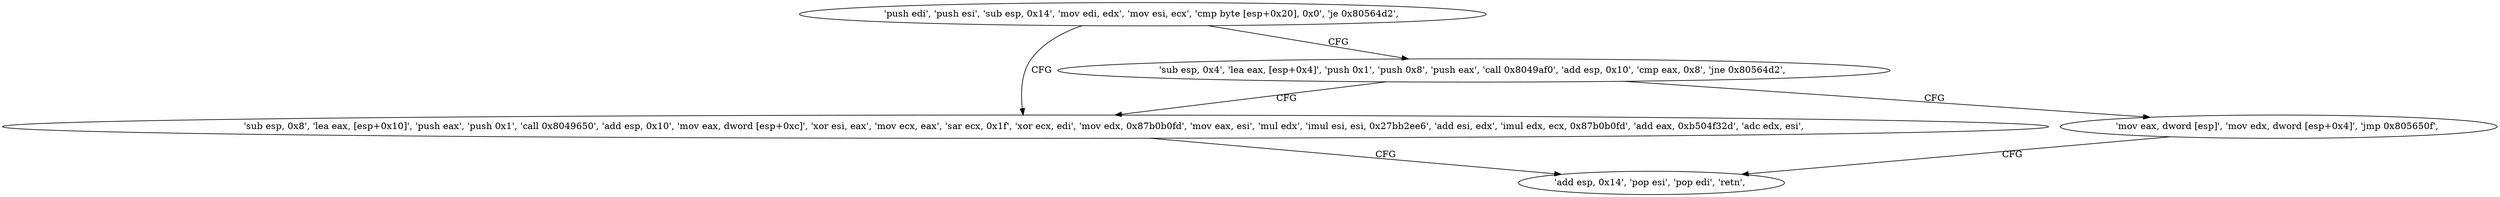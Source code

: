 digraph "func" {
"134571168" [label = "'push edi', 'push esi', 'sub esp, 0x14', 'mov edi, edx', 'mov esi, ecx', 'cmp byte [esp+0x20], 0x0', 'je 0x80564d2', " ]
"134571218" [label = "'sub esp, 0x8', 'lea eax, [esp+0x10]', 'push eax', 'push 0x1', 'call 0x8049650', 'add esp, 0x10', 'mov eax, dword [esp+0xc]', 'xor esi, eax', 'mov ecx, eax', 'sar ecx, 0x1f', 'xor ecx, edi', 'mov edx, 0x87b0b0fd', 'mov eax, esi', 'mul edx', 'imul esi, esi, 0x27bb2ee6', 'add esi, edx', 'imul edx, ecx, 0x87b0b0fd', 'add eax, 0xb504f32d', 'adc edx, esi', " ]
"134571184" [label = "'sub esp, 0x4', 'lea eax, [esp+0x4]', 'push 0x1', 'push 0x8', 'push eax', 'call 0x8049af0', 'add esp, 0x10', 'cmp eax, 0x8', 'jne 0x80564d2', " ]
"134571279" [label = "'add esp, 0x14', 'pop esi', 'pop edi', 'retn', " ]
"134571209" [label = "'mov eax, dword [esp]', 'mov edx, dword [esp+0x4]', 'jmp 0x805650f', " ]
"134571168" -> "134571218" [ label = "CFG" ]
"134571168" -> "134571184" [ label = "CFG" ]
"134571218" -> "134571279" [ label = "CFG" ]
"134571184" -> "134571218" [ label = "CFG" ]
"134571184" -> "134571209" [ label = "CFG" ]
"134571209" -> "134571279" [ label = "CFG" ]
}
